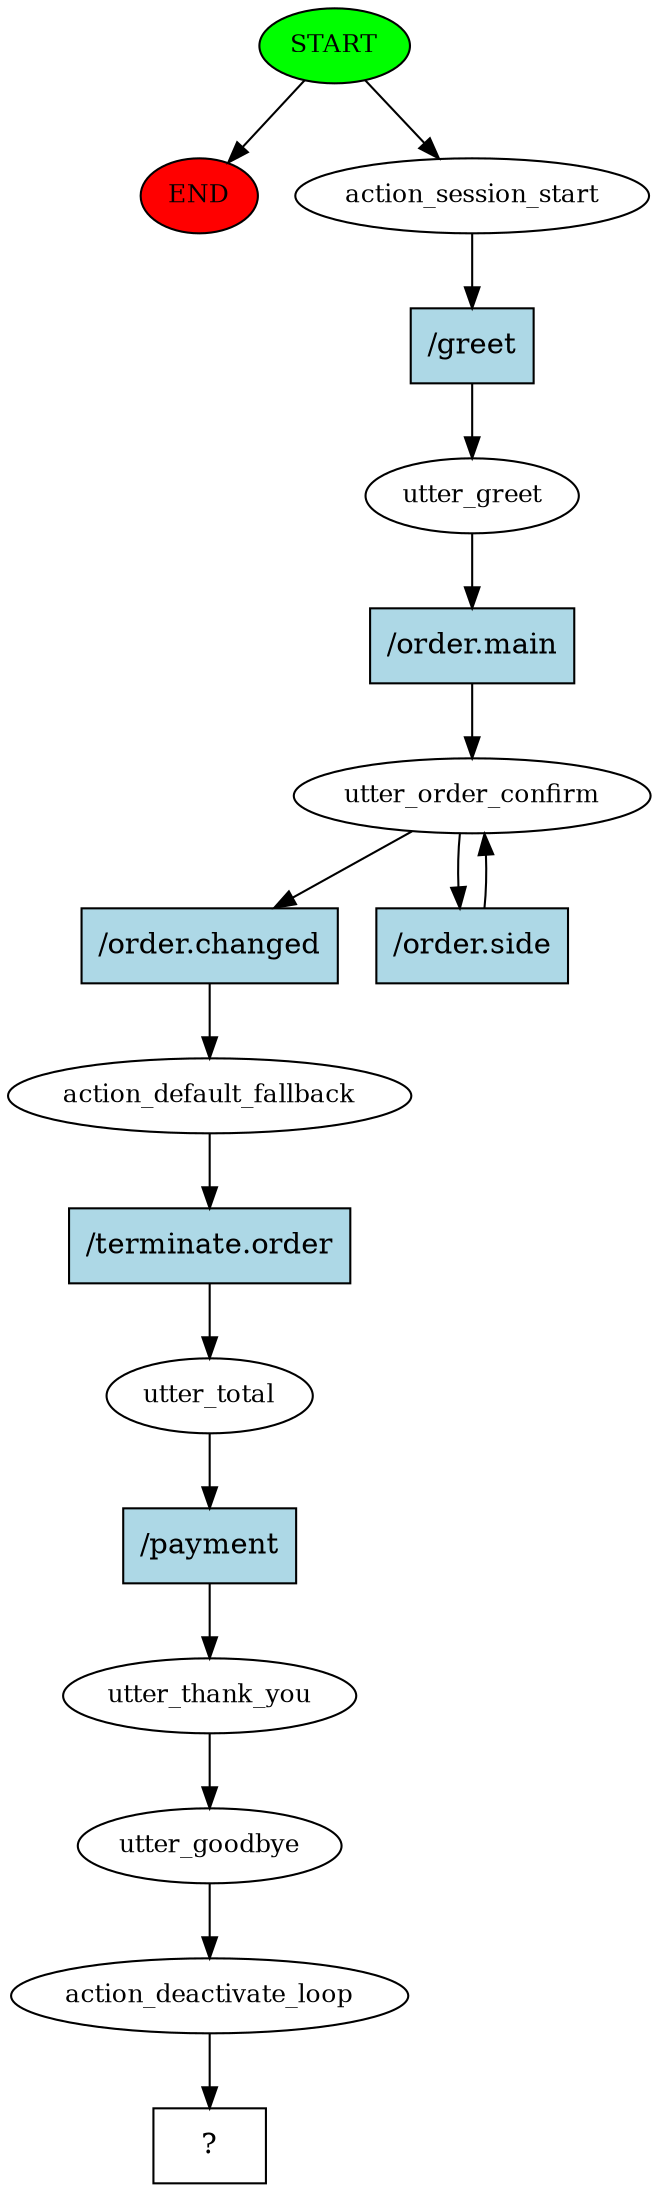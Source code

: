 digraph  {
0 [class="start active", fillcolor=green, fontsize=12, label=START, style=filled];
"-1" [class=end, fillcolor=red, fontsize=12, label=END, style=filled];
1 [class=active, fontsize=12, label=action_session_start];
2 [class=active, fontsize=12, label=utter_greet];
3 [class=active, fontsize=12, label=utter_order_confirm];
5 [class=active, fontsize=12, label=action_default_fallback];
6 [class=active, fontsize=12, label=utter_total];
7 [class=active, fontsize=12, label=utter_thank_you];
8 [class=active, fontsize=12, label=utter_goodbye];
9 [class=active, fontsize=12, label=action_deactivate_loop];
10 [class="intent dashed active", label="  ?  ", shape=rect];
11 [class="intent active", fillcolor=lightblue, label="/greet", shape=rect, style=filled];
12 [class="intent active", fillcolor=lightblue, label="/order.main", shape=rect, style=filled];
13 [class="intent active", fillcolor=lightblue, label="/order.changed", shape=rect, style=filled];
14 [class="intent active", fillcolor=lightblue, label="/order.side", shape=rect, style=filled];
15 [class="intent active", fillcolor=lightblue, label="/terminate.order", shape=rect, style=filled];
16 [class="intent active", fillcolor=lightblue, label="/payment", shape=rect, style=filled];
0 -> "-1"  [class="", key=NONE, label=""];
0 -> 1  [class=active, key=NONE, label=""];
1 -> 11  [class=active, key=0];
2 -> 12  [class=active, key=0];
3 -> 13  [class=active, key=0];
3 -> 14  [class=active, key=0];
5 -> 15  [class=active, key=0];
6 -> 16  [class=active, key=0];
7 -> 8  [class=active, key=NONE, label=""];
8 -> 9  [class=active, key=NONE, label=""];
9 -> 10  [class=active, key=NONE, label=""];
11 -> 2  [class=active, key=0];
12 -> 3  [class=active, key=0];
13 -> 5  [class=active, key=0];
14 -> 3  [class=active, key=0];
15 -> 6  [class=active, key=0];
16 -> 7  [class=active, key=0];
}
